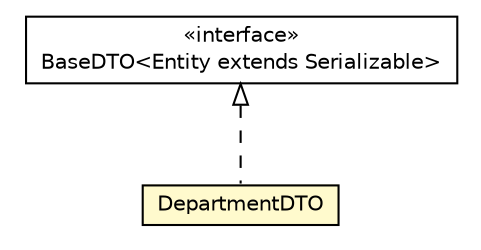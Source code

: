 #!/usr/local/bin/dot
#
# Class diagram 
# Generated by UMLGraph version 5.1 (http://www.umlgraph.org/)
#

digraph G {
	edge [fontname="Helvetica",fontsize=10,labelfontname="Helvetica",labelfontsize=10];
	node [fontname="Helvetica",fontsize=10,shape=plaintext];
	nodesep=0.25;
	ranksep=0.5;
	// cn.edu.uestc.acmicpc.db.dto.impl.department.DepartmentDTO
	c12394 [label=<<table title="cn.edu.uestc.acmicpc.db.dto.impl.department.DepartmentDTO" border="0" cellborder="1" cellspacing="0" cellpadding="2" port="p" bgcolor="lemonChiffon" href="./DepartmentDTO.html">
		<tr><td><table border="0" cellspacing="0" cellpadding="1">
<tr><td align="center" balign="center"> DepartmentDTO </td></tr>
		</table></td></tr>
		</table>>, fontname="Helvetica", fontcolor="black", fontsize=10.0];
	// cn.edu.uestc.acmicpc.db.dto.base.BaseDTO<Entity extends java.io.Serializable>
	c12429 [label=<<table title="cn.edu.uestc.acmicpc.db.dto.base.BaseDTO" border="0" cellborder="1" cellspacing="0" cellpadding="2" port="p" href="../../base/BaseDTO.html">
		<tr><td><table border="0" cellspacing="0" cellpadding="1">
<tr><td align="center" balign="center"> &#171;interface&#187; </td></tr>
<tr><td align="center" balign="center"> BaseDTO&lt;Entity extends Serializable&gt; </td></tr>
		</table></td></tr>
		</table>>, fontname="Helvetica", fontcolor="black", fontsize=10.0];
	//cn.edu.uestc.acmicpc.db.dto.impl.department.DepartmentDTO implements cn.edu.uestc.acmicpc.db.dto.base.BaseDTO<Entity extends java.io.Serializable>
	c12429:p -> c12394:p [dir=back,arrowtail=empty,style=dashed];
}

